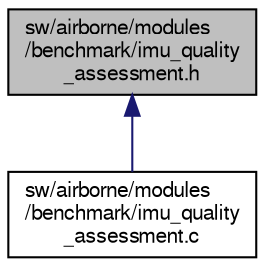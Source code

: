 digraph "sw/airborne/modules/benchmark/imu_quality_assessment.h"
{
  edge [fontname="FreeSans",fontsize="10",labelfontname="FreeSans",labelfontsize="10"];
  node [fontname="FreeSans",fontsize="10",shape=record];
  Node1 [label="sw/airborne/modules\l/benchmark/imu_quality\l_assessment.h",height=0.2,width=0.4,color="black", fillcolor="grey75", style="filled", fontcolor="black"];
  Node1 -> Node2 [dir="back",color="midnightblue",fontsize="10",style="solid",fontname="FreeSans"];
  Node2 [label="sw/airborne/modules\l/benchmark/imu_quality\l_assessment.c",height=0.2,width=0.4,color="black", fillcolor="white", style="filled",URL="$imu__quality__assessment_8c.html"];
}
